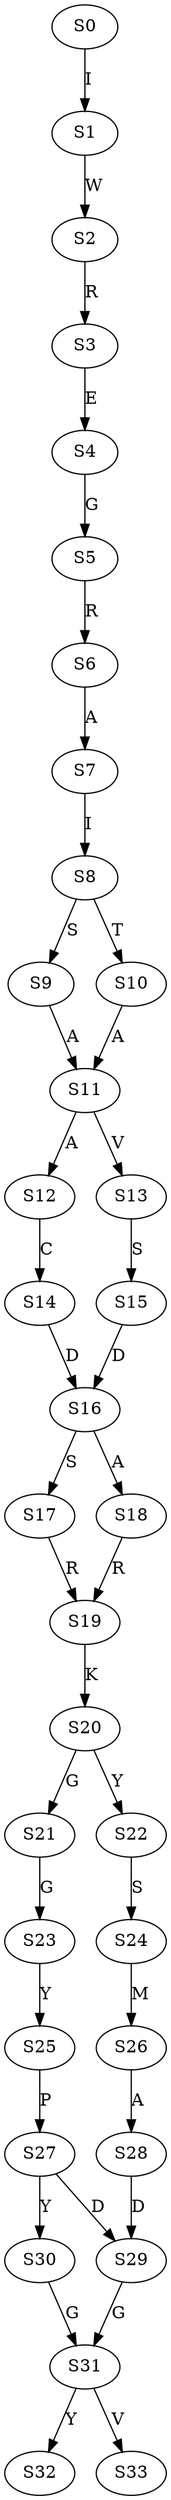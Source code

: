 strict digraph  {
	S0 -> S1 [ label = I ];
	S1 -> S2 [ label = W ];
	S2 -> S3 [ label = R ];
	S3 -> S4 [ label = E ];
	S4 -> S5 [ label = G ];
	S5 -> S6 [ label = R ];
	S6 -> S7 [ label = A ];
	S7 -> S8 [ label = I ];
	S8 -> S9 [ label = S ];
	S8 -> S10 [ label = T ];
	S9 -> S11 [ label = A ];
	S10 -> S11 [ label = A ];
	S11 -> S12 [ label = A ];
	S11 -> S13 [ label = V ];
	S12 -> S14 [ label = C ];
	S13 -> S15 [ label = S ];
	S14 -> S16 [ label = D ];
	S15 -> S16 [ label = D ];
	S16 -> S17 [ label = S ];
	S16 -> S18 [ label = A ];
	S17 -> S19 [ label = R ];
	S18 -> S19 [ label = R ];
	S19 -> S20 [ label = K ];
	S20 -> S21 [ label = G ];
	S20 -> S22 [ label = Y ];
	S21 -> S23 [ label = G ];
	S22 -> S24 [ label = S ];
	S23 -> S25 [ label = Y ];
	S24 -> S26 [ label = M ];
	S25 -> S27 [ label = P ];
	S26 -> S28 [ label = A ];
	S27 -> S29 [ label = D ];
	S27 -> S30 [ label = Y ];
	S28 -> S29 [ label = D ];
	S29 -> S31 [ label = G ];
	S30 -> S31 [ label = G ];
	S31 -> S32 [ label = Y ];
	S31 -> S33 [ label = V ];
}
